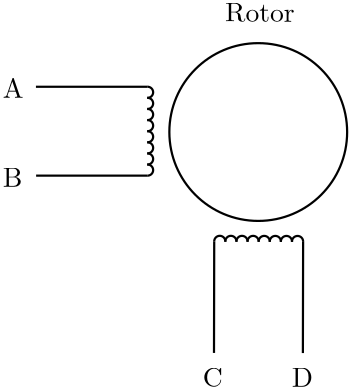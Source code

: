 <?xml version="1.0"?>
<!DOCTYPE ipe SYSTEM "ipe.dtd">
<ipe version="70206" creator="Ipe 7.2.7">
<info created="D:20170617120132" modified="D:20170617122715"/>
<ipestyle name="basic">
<symbol name="arrow/arc(spx)">
<path stroke="sym-stroke" fill="sym-stroke" pen="sym-pen">
0 0 m
-1 0.333 l
-1 -0.333 l
h
</path>
</symbol>
<symbol name="arrow/farc(spx)">
<path stroke="sym-stroke" fill="white" pen="sym-pen">
0 0 m
-1 0.333 l
-1 -0.333 l
h
</path>
</symbol>
<symbol name="arrow/ptarc(spx)">
<path stroke="sym-stroke" fill="sym-stroke" pen="sym-pen">
0 0 m
-1 0.333 l
-0.8 0 l
-1 -0.333 l
h
</path>
</symbol>
<symbol name="arrow/fptarc(spx)">
<path stroke="sym-stroke" fill="white" pen="sym-pen">
0 0 m
-1 0.333 l
-0.8 0 l
-1 -0.333 l
h
</path>
</symbol>
<symbol name="mark/circle(sx)" transformations="translations">
<path fill="sym-stroke">
0.6 0 0 0.6 0 0 e
0.4 0 0 0.4 0 0 e
</path>
</symbol>
<symbol name="mark/disk(sx)" transformations="translations">
<path fill="sym-stroke">
0.6 0 0 0.6 0 0 e
</path>
</symbol>
<symbol name="mark/fdisk(sfx)" transformations="translations">
<group>
<path fill="sym-fill">
0.5 0 0 0.5 0 0 e
</path>
<path fill="sym-stroke" fillrule="eofill">
0.6 0 0 0.6 0 0 e
0.4 0 0 0.4 0 0 e
</path>
</group>
</symbol>
<symbol name="mark/box(sx)" transformations="translations">
<path fill="sym-stroke" fillrule="eofill">
-0.6 -0.6 m
0.6 -0.6 l
0.6 0.6 l
-0.6 0.6 l
h
-0.4 -0.4 m
0.4 -0.4 l
0.4 0.4 l
-0.4 0.4 l
h
</path>
</symbol>
<symbol name="mark/square(sx)" transformations="translations">
<path fill="sym-stroke">
-0.6 -0.6 m
0.6 -0.6 l
0.6 0.6 l
-0.6 0.6 l
h
</path>
</symbol>
<symbol name="mark/fsquare(sfx)" transformations="translations">
<group>
<path fill="sym-fill">
-0.5 -0.5 m
0.5 -0.5 l
0.5 0.5 l
-0.5 0.5 l
h
</path>
<path fill="sym-stroke" fillrule="eofill">
-0.6 -0.6 m
0.6 -0.6 l
0.6 0.6 l
-0.6 0.6 l
h
-0.4 -0.4 m
0.4 -0.4 l
0.4 0.4 l
-0.4 0.4 l
h
</path>
</group>
</symbol>
<symbol name="mark/cross(sx)" transformations="translations">
<group>
<path fill="sym-stroke">
-0.43 -0.57 m
0.57 0.43 l
0.43 0.57 l
-0.57 -0.43 l
h
</path>
<path fill="sym-stroke">
-0.43 0.57 m
0.57 -0.43 l
0.43 -0.57 l
-0.57 0.43 l
h
</path>
</group>
</symbol>
<symbol name="arrow/fnormal(spx)">
<path stroke="sym-stroke" fill="white" pen="sym-pen">
0 0 m
-1 0.333 l
-1 -0.333 l
h
</path>
</symbol>
<symbol name="arrow/pointed(spx)">
<path stroke="sym-stroke" fill="sym-stroke" pen="sym-pen">
0 0 m
-1 0.333 l
-0.8 0 l
-1 -0.333 l
h
</path>
</symbol>
<symbol name="arrow/fpointed(spx)">
<path stroke="sym-stroke" fill="white" pen="sym-pen">
0 0 m
-1 0.333 l
-0.8 0 l
-1 -0.333 l
h
</path>
</symbol>
<symbol name="arrow/linear(spx)">
<path stroke="sym-stroke" pen="sym-pen">
-1 0.333 m
0 0 l
-1 -0.333 l
</path>
</symbol>
<symbol name="arrow/fdouble(spx)">
<path stroke="sym-stroke" fill="white" pen="sym-pen">
0 0 m
-1 0.333 l
-1 -0.333 l
h
-1 0 m
-2 0.333 l
-2 -0.333 l
h
</path>
</symbol>
<symbol name="arrow/double(spx)">
<path stroke="sym-stroke" fill="sym-stroke" pen="sym-pen">
0 0 m
-1 0.333 l
-1 -0.333 l
h
-1 0 m
-2 0.333 l
-2 -0.333 l
h
</path>
</symbol>
<pen name="heavier" value="0.8"/>
<pen name="fat" value="1.2"/>
<pen name="ultrafat" value="2"/>
<symbolsize name="large" value="5"/>
<symbolsize name="small" value="2"/>
<symbolsize name="tiny" value="1.1"/>
<arrowsize name="large" value="10"/>
<arrowsize name="small" value="5"/>
<arrowsize name="tiny" value="3"/>
<color name="red" value="1 0 0"/>
<color name="green" value="0 1 0"/>
<color name="blue" value="0 0 1"/>
<color name="yellow" value="1 1 0"/>
<color name="orange" value="1 0.647 0"/>
<color name="gold" value="1 0.843 0"/>
<color name="purple" value="0.627 0.125 0.941"/>
<color name="gray" value="0.745"/>
<color name="brown" value="0.647 0.165 0.165"/>
<color name="navy" value="0 0 0.502"/>
<color name="pink" value="1 0.753 0.796"/>
<color name="seagreen" value="0.18 0.545 0.341"/>
<color name="turquoise" value="0.251 0.878 0.816"/>
<color name="violet" value="0.933 0.51 0.933"/>
<color name="darkblue" value="0 0 0.545"/>
<color name="darkcyan" value="0 0.545 0.545"/>
<color name="darkgray" value="0.663"/>
<color name="darkgreen" value="0 0.392 0"/>
<color name="darkmagenta" value="0.545 0 0.545"/>
<color name="darkorange" value="1 0.549 0"/>
<color name="darkred" value="0.545 0 0"/>
<color name="lightblue" value="0.678 0.847 0.902"/>
<color name="lightcyan" value="0.878 1 1"/>
<color name="lightgray" value="0.827"/>
<color name="lightgreen" value="0.565 0.933 0.565"/>
<color name="lightyellow" value="1 1 0.878"/>
<dashstyle name="dashed" value="[4] 0"/>
<dashstyle name="dotted" value="[1 3] 0"/>
<dashstyle name="dash dotted" value="[4 2 1 2] 0"/>
<dashstyle name="dash dot dotted" value="[4 2 1 2 1 2] 0"/>
<textsize name="large" value="\large"/>
<textsize name="Large" value="\Large"/>
<textsize name="LARGE" value="\LARGE"/>
<textsize name="huge" value="\huge"/>
<textsize name="Huge" value="\Huge"/>
<textsize name="small" value="\small"/>
<textsize name="footnote" value="\footnotesize"/>
<textsize name="tiny" value="\tiny"/>
<textstyle name="center" begin="\begin{center}" end="\end{center}"/>
<textstyle name="itemize" begin="\begin{itemize}" end="\end{itemize}"/>
<textstyle name="item" begin="\begin{itemize}\item{}" end="\end{itemize}"/>
<gridsize name="4 pts" value="4"/>
<gridsize name="8 pts (~3 mm)" value="8"/>
<gridsize name="16 pts (~6 mm)" value="16"/>
<gridsize name="32 pts (~12 mm)" value="32"/>
<gridsize name="10 pts (~3.5 mm)" value="10"/>
<gridsize name="20 pts (~7 mm)" value="20"/>
<gridsize name="14 pts (~5 mm)" value="14"/>
<gridsize name="28 pts (~10 mm)" value="28"/>
<gridsize name="56 pts (~20 mm)" value="56"/>
<anglesize name="90 deg" value="90"/>
<anglesize name="60 deg" value="60"/>
<anglesize name="45 deg" value="45"/>
<anglesize name="30 deg" value="30"/>
<anglesize name="22.5 deg" value="22.5"/>
<opacity name="10%" value="0.1"/>
<opacity name="30%" value="0.3"/>
<opacity name="50%" value="0.5"/>
<opacity name="75%" value="0.75"/>
<tiling name="falling" angle="-60" step="4" width="1"/>
<tiling name="rising" angle="30" step="4" width="1"/>
</ipestyle>
<page>
<layer name="alpha"/>
<view layers="alpha" active="alpha"/>
<path layer="alpha" matrix="1 0 0 1 127.97 255.697" stroke="black" pen="heavier">
32 0 0 32 192 384 e
</path>
<path matrix="0.834636 0 0 0 26.2705 656" stroke="black" pen="heavier">
256 656 m
304 656 l
304 656 l
</path>
<path matrix="0.833333 0 0 1 26.6667 0" stroke="black" pen="heavier">
256 624 m
304 624 l
</path>
<path matrix="1 0 0 1 -24 0" stroke="black" pen="heavier">
304 656 m
2.0042 0 0 -2.0042 304.13 654 304 652 a
</path>
<path matrix="1 0 0 1 -24 -4" stroke="black" pen="heavier">
304 656 m
2.0042 0 0 -2.0042 304.13 654 304 652 a
</path>
<path matrix="1 0 0 1 -24 -8" stroke="black" pen="heavier">
304 656 m
2.0042 0 0 -2.0042 304.13 654 304 652 a
</path>
<path matrix="1 0 0 1 -24 -12" stroke="black" pen="heavier">
304 656 m
2.0042 0 0 -2.0042 304.13 654 304 652 a
</path>
<path matrix="1 0 0 1 -24 -16" stroke="black" pen="heavier">
304 656 m
2.0042 0 0 -2.0042 304.13 654 304 652 a
</path>
<path matrix="1 0 0 1 -24 -20" stroke="black" pen="heavier">
304 656 m
2.0042 0 0 -2.0042 304.13 654 304 652 a
</path>
<path matrix="1 0 0 1 -24 -24" stroke="black" pen="heavier">
304 656 m
2.0042 0 0 -2.0042 304.13 654 304 652 a
</path>
<path matrix="1 0 0 1 -24 -28" stroke="black" pen="heavier">
304 656 m
2.0042 0 0 -2.0042 304.13 654 304 652 a
</path>
<path matrix="0.00166218 0.834046 -0.999999 0.00138634 959.613 345.747" stroke="black" pen="heavier">
256 656 m
304 656 l
304 656 l
</path>
<path matrix="0.00166218 0.833863 -0.999999 0.00138604 959.613 345.794" stroke="black" pen="heavier">
256 624 m
304 624 l
</path>
<path matrix="0.00166218 0.999999 -0.999999 0.00166218 959.613 295.117" stroke="black" pen="heavier">
304 656 m
2.0042 0 0 -2.0042 304.13 654 304 652 a
</path>
<path matrix="0.00166218 0.999999 -0.999999 0.00166218 963.613 295.11" stroke="black" pen="heavier">
304 656 m
2.0042 0 0 -2.0042 304.13 654 304 652 a
</path>
<path matrix="0.00166218 0.999999 -0.999999 0.00166218 967.613 295.103" stroke="black" pen="heavier">
304 656 m
2.0042 0 0 -2.0042 304.13 654 304 652 a
</path>
<path matrix="0.00166218 0.999999 -0.999999 0.00166218 971.613 295.097" stroke="black" pen="heavier">
304 656 m
2.0042 0 0 -2.0042 304.13 654 304 652 a
</path>
<path matrix="0.00166218 0.999999 -0.999999 0.00166218 975.613 295.09" stroke="black" pen="heavier">
304 656 m
2.0042 0 0 -2.0042 304.13 654 304 652 a
</path>
<path matrix="0.00166218 0.999999 -0.999999 0.00166218 979.613 295.083" stroke="black" pen="heavier">
304 656 m
2.0042 0 0 -2.0042 304.13 654 304 652 a
</path>
<path matrix="0.00166218 0.999999 -0.999999 0.00166218 983.613 295.077" stroke="black" pen="heavier">
304 656 m
2.0042 0 0 -2.0042 304.13 654 304 652 a
</path>
<path matrix="0.00166218 0.999999 -0.999999 0.00166218 987.613 295.07" stroke="black" pen="heavier">
304 656 m
2.0042 0 0 -2.0042 304.13 654 304 652 a
</path>
<text matrix="1 0 0 1 -4 0" transformations="translations" pos="232 652" stroke="black" type="label" width="7.472" height="6.808" depth="0" valign="baseline">A</text>
<text matrix="1 0 0 1 -4 0" transformations="translations" pos="232 620" stroke="black" type="label" width="7.057" height="6.808" depth="0" valign="baseline">B</text>
<text matrix="1 0 0 1 0 -4" transformations="translations" pos="300 552" stroke="black" type="label" width="7.195" height="6.808" depth="0" valign="baseline">C</text>
<text matrix="1 0 0 1 0 -4" transformations="translations" pos="332 552" stroke="black" type="label" width="7.61" height="6.808" depth="0" valign="baseline">D</text>
<text matrix="1 0 0 1 132.032 343.421" transformations="translations" pos="176 336" stroke="black" type="label" width="25.073" height="6.808" depth="0" valign="baseline">Rotor</text>
</page>
</ipe>
